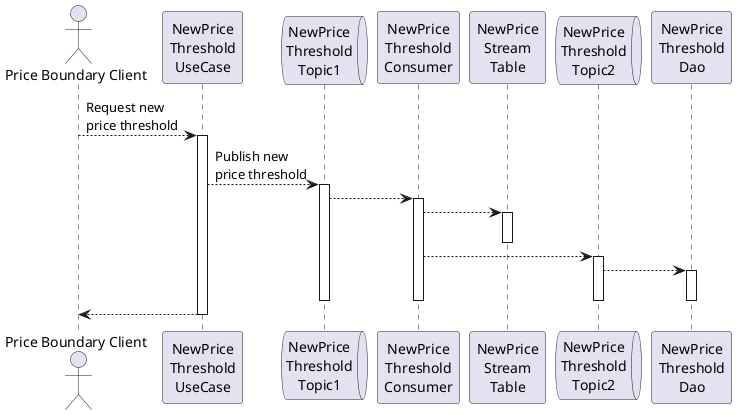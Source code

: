 @startuml "article-price-boundary"

actor "Price Boundary Client" as PBC

participant "NewPrice\nThreshold\nUseCase" as NPT
queue "NewPrice\nThreshold\nTopic1" as NPTT1
participant "NewPrice\nThreshold\nConsumer" as NPTC
participant "NewPrice\nStream\nTable" as NPST
queue "NewPrice\nThreshold\nTopic2" as NPTS
participant "NewPrice\nThreshold\nDao" as NPTDao


PBC --> NPT: Request new\nprice threshold
activate NPT
NPT --> NPTT1: Publish new\nprice threshold
activate NPTT1
NPTT1 --> NPTC: 
activate NPTC
NPTC --> NPST
activate NPST
deactivate NPST
NPTC --> NPTS
activate NPTS
NPTS --> NPTDao
activate NPTDao
deactivate NPTDao
deactivate NPTS
deactivate NPTC
deactivate NPTT1
PBC <-- NPT
deactivate NPT



@enduml